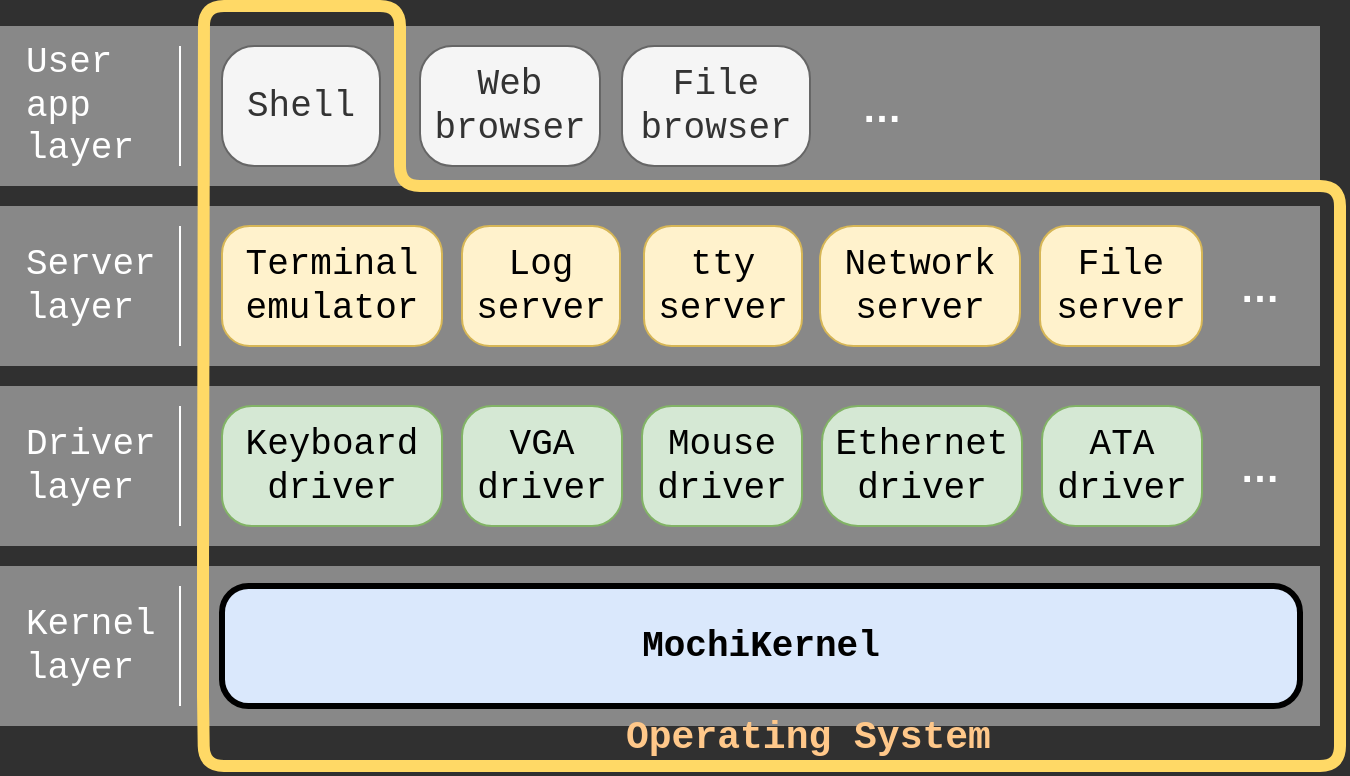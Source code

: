 <mxfile version="13.6.5" type="device"><diagram id="6ca3b7b4-abd3-a5e1-b41c-8805d1374c30" name="ページ1"><mxGraphModel dx="1422" dy="751" grid="1" gridSize="10" guides="1" tooltips="1" connect="1" arrows="1" fold="1" page="1" pageScale="1" pageWidth="827" pageHeight="1169" background="#303030" math="0" shadow="0"><root><mxCell id="0"/><mxCell id="1" parent="0"/><mxCell id="11" value="Kernel&lt;br&gt;&lt;div style=&quot;text-align: left&quot;&gt;&lt;span&gt;layer&lt;/span&gt;&lt;/div&gt;" style="rounded=0;whiteSpace=wrap;html=1;fontFamily=Courier New;fontSize=18;align=left;spacingLeft=11;fillColor=#888888;strokeColor=none;fontColor=#ffffff;" parent="1" vertex="1"><mxGeometry x="130" y="370" width="660" height="80" as="geometry"/></mxCell><mxCell id="10" value="Server&lt;br&gt;&lt;div style=&quot;text-align: left&quot;&gt;&lt;span&gt;layer&lt;/span&gt;&lt;/div&gt;" style="rounded=0;whiteSpace=wrap;html=1;fontFamily=Courier New;fontSize=18;align=left;spacingLeft=11;fillColor=#888888;strokeColor=none;fontColor=#ffffff;" parent="1" vertex="1"><mxGeometry x="130" y="190" width="660" height="80" as="geometry"/></mxCell><mxCell id="9" value="Driver&lt;br&gt;&lt;div style=&quot;text-align: left&quot;&gt;&lt;span&gt;layer&lt;/span&gt;&lt;/div&gt;" style="rounded=0;whiteSpace=wrap;html=1;fontFamily=Courier New;fontSize=18;align=left;spacingLeft=11;fillColor=#888888;strokeColor=none;fontColor=#ffffff;" parent="1" vertex="1"><mxGeometry x="130" y="280" width="660" height="80" as="geometry"/></mxCell><mxCell id="16" value="User&lt;br&gt;app&lt;br&gt;&lt;div style=&quot;text-align: left&quot;&gt;&lt;span&gt;layer&lt;/span&gt;&lt;/div&gt;" style="rounded=0;whiteSpace=wrap;html=1;fontFamily=Courier New;fontSize=18;align=left;spacingLeft=11;fillColor=#888888;strokeColor=none;fontColor=#ffffff;" parent="1" vertex="1"><mxGeometry x="130" y="100" width="660" height="80" as="geometry"/></mxCell><mxCell id="2" value="MochiKernel&lt;br style=&quot;font-size: 18px;&quot;&gt;" style="rounded=1;whiteSpace=wrap;html=1;arcSize=22;fontSize=18;fontFamily=Courier New;fontStyle=1;fillColor=#dae8fc;strokeColor=#000000;strokeWidth=3;" parent="1" vertex="1"><mxGeometry x="241" y="380" width="539" height="60" as="geometry"/></mxCell><mxCell id="3" value="Keyboard&lt;br&gt;driver&lt;br&gt;" style="rounded=1;whiteSpace=wrap;html=1;fontFamily=Courier New;fontSize=18;arcSize=25;fillColor=#d5e8d4;strokeColor=#82b366;" parent="1" vertex="1"><mxGeometry x="241" y="290" width="110" height="60" as="geometry"/></mxCell><mxCell id="4" value="VGA&lt;br&gt;driver&lt;br&gt;" style="rounded=1;whiteSpace=wrap;html=1;fontFamily=Courier New;fontSize=18;arcSize=25;fillColor=#d5e8d4;strokeColor=#82b366;" parent="1" vertex="1"><mxGeometry x="361" y="290" width="80" height="60" as="geometry"/></mxCell><mxCell id="5" value="Mouse&lt;br&gt;driver&lt;br&gt;" style="rounded=1;whiteSpace=wrap;html=1;fontFamily=Courier New;fontSize=18;arcSize=25;fillColor=#d5e8d4;strokeColor=#82b366;" parent="1" vertex="1"><mxGeometry x="451" y="290" width="80" height="60" as="geometry"/></mxCell><mxCell id="6" value="File&lt;br&gt;server&lt;br&gt;" style="rounded=1;whiteSpace=wrap;html=1;fontFamily=Courier New;fontSize=18;arcSize=22;fillColor=#fff2cc;strokeColor=#d6b656;" parent="1" vertex="1"><mxGeometry x="650" y="200" width="81" height="60" as="geometry"/></mxCell><mxCell id="7" value="ATA&lt;br&gt;driver&lt;br&gt;" style="rounded=1;whiteSpace=wrap;html=1;fontFamily=Courier New;fontSize=18;arcSize=28;fillColor=#d5e8d4;strokeColor=#82b366;" parent="1" vertex="1"><mxGeometry x="651" y="290" width="80" height="60" as="geometry"/></mxCell><mxCell id="8" value="Terminal&lt;br&gt;emulator&lt;br&gt;" style="rounded=1;whiteSpace=wrap;html=1;fontFamily=Courier New;fontSize=18;arcSize=23;fillColor=#fff2cc;strokeColor=#d6b656;glass=0;shadow=0;comic=0;" parent="1" vertex="1"><mxGeometry x="241" y="200" width="110" height="60" as="geometry"/></mxCell><mxCell id="12" value="" style="endArrow=none;html=1;fontFamily=Courier New;fontSize=18;strokeColor=#FFFFFF;" parent="1" edge="1"><mxGeometry width="50" height="50" relative="1" as="geometry"><mxPoint x="220" y="440" as="sourcePoint"/><mxPoint x="220" y="380" as="targetPoint"/></mxGeometry></mxCell><mxCell id="13" value="" style="endArrow=none;html=1;fontFamily=Courier New;fontSize=18;strokeColor=#FFFFFF;" parent="1" edge="1"><mxGeometry width="50" height="50" relative="1" as="geometry"><mxPoint x="220" y="350" as="sourcePoint"/><mxPoint x="220" y="290" as="targetPoint"/></mxGeometry></mxCell><mxCell id="14" value="" style="endArrow=none;html=1;fontFamily=Courier New;fontSize=18;strokeColor=#FFFFFF;" parent="1" edge="1"><mxGeometry width="50" height="50" relative="1" as="geometry"><mxPoint x="220" y="350" as="sourcePoint"/><mxPoint x="220" y="290" as="targetPoint"/></mxGeometry></mxCell><mxCell id="15" value="" style="endArrow=none;html=1;fontFamily=Courier New;fontSize=18;strokeColor=#FFFFFF;" parent="1" edge="1"><mxGeometry width="50" height="50" relative="1" as="geometry"><mxPoint x="220" y="260" as="sourcePoint"/><mxPoint x="220" y="200" as="targetPoint"/></mxGeometry></mxCell><mxCell id="17" value="" style="endArrow=none;html=1;fontFamily=Courier New;fontSize=18;strokeColor=#FFFFFF;" parent="1" edge="1"><mxGeometry width="50" height="50" relative="1" as="geometry"><mxPoint x="220" y="170" as="sourcePoint"/><mxPoint x="220" y="110" as="targetPoint"/></mxGeometry></mxCell><mxCell id="20" value="Shell&lt;br&gt;" style="rounded=1;whiteSpace=wrap;html=1;fontFamily=Courier New;fontSize=18;arcSize=27;fillColor=#f5f5f5;strokeColor=#666666;fontColor=#333333;" parent="1" vertex="1"><mxGeometry x="241" y="110" width="79" height="60" as="geometry"/></mxCell><mxCell id="21" value="Network&lt;br&gt;server&lt;br&gt;" style="rounded=1;whiteSpace=wrap;html=1;fontFamily=Courier New;fontSize=18;arcSize=28;fillColor=#fff2cc;strokeColor=#d6b656;" parent="1" vertex="1"><mxGeometry x="540" y="200" width="100" height="60" as="geometry"/></mxCell><mxCell id="22" value="Ethernet&lt;br&gt;driver&lt;br&gt;" style="rounded=1;whiteSpace=wrap;html=1;fontFamily=Courier New;fontSize=18;arcSize=30;fillColor=#d5e8d4;strokeColor=#82b366;" parent="1" vertex="1"><mxGeometry x="541" y="290" width="100" height="60" as="geometry"/></mxCell><mxCell id="23" value="Log&lt;br&gt;server&lt;br&gt;" style="rounded=1;whiteSpace=wrap;html=1;fontFamily=Courier New;fontSize=18;arcSize=23;fillColor=#fff2cc;strokeColor=#d6b656;glass=0;shadow=0;comic=0;" parent="1" vertex="1"><mxGeometry x="361" y="200" width="79" height="60" as="geometry"/></mxCell><mxCell id="28" value="Web&lt;br&gt;browser&lt;br&gt;" style="rounded=1;whiteSpace=wrap;html=1;fontFamily=Courier New;fontSize=18;arcSize=27;fillColor=#f5f5f5;strokeColor=#666666;fontColor=#333333;" parent="1" vertex="1"><mxGeometry x="340" y="110" width="90" height="60" as="geometry"/></mxCell><mxCell id="29" value="tty&lt;br&gt;server" style="rounded=1;whiteSpace=wrap;html=1;fontFamily=Courier New;fontSize=18;arcSize=23;fillColor=#fff2cc;strokeColor=#d6b656;glass=0;shadow=0;comic=0;" parent="1" vertex="1"><mxGeometry x="452" y="200" width="79" height="60" as="geometry"/></mxCell><mxCell id="30" value="File&lt;br&gt;browser&lt;br&gt;" style="rounded=1;whiteSpace=wrap;html=1;fontFamily=Courier New;fontSize=18;arcSize=27;fillColor=#f5f5f5;strokeColor=#666666;fontColor=#333333;" parent="1" vertex="1"><mxGeometry x="441" y="110" width="94" height="60" as="geometry"/></mxCell><mxCell id="51" value="" style="endArrow=none;html=1;strokeColor=#FFD966;fontFamily=Courier New;fontSize=19;fontColor=#FFC88A;strokeWidth=6;rounded=1;jumpSize=0;jumpStyle=none;startSize=6;" parent="1" edge="1"><mxGeometry width="50" height="50" relative="1" as="geometry"><mxPoint x="231.5" y="435" as="sourcePoint"/><mxPoint x="231.5" y="435" as="targetPoint"/><Array as="points"><mxPoint x="231.5" y="375"/><mxPoint x="232" y="90"/><mxPoint x="330" y="90"/><mxPoint x="330" y="180"/><mxPoint x="800" y="180"/><mxPoint x="800" y="470"/><mxPoint x="232" y="470"/></Array></mxGeometry></mxCell><mxCell id="57" value="Operating System" style="text;html=1;resizable=0;points=[];autosize=1;align=left;verticalAlign=bottom;spacingTop=-4;fontSize=19;fontFamily=Courier New;fontColor=#FFC88A;fontStyle=1" parent="1" vertex="1"><mxGeometry x="441" y="450" width="200" height="20" as="geometry"/></mxCell><mxCell id="U7PgriPcFAoPrzX71Ocr-59" value="…" style="text;html=1;strokeColor=none;fillColor=none;align=center;verticalAlign=middle;whiteSpace=wrap;rounded=0;fontColor=#FFFFFF;fontStyle=1;fontSize=20;" vertex="1" parent="1"><mxGeometry x="551" y="130" width="40" height="20" as="geometry"/></mxCell><mxCell id="U7PgriPcFAoPrzX71Ocr-60" value="…" style="text;html=1;strokeColor=none;fillColor=none;align=center;verticalAlign=middle;whiteSpace=wrap;rounded=0;fontColor=#FFFFFF;fontStyle=1;fontSize=20;" vertex="1" parent="1"><mxGeometry x="740" y="220" width="40" height="20" as="geometry"/></mxCell><mxCell id="U7PgriPcFAoPrzX71Ocr-61" value="…" style="text;html=1;strokeColor=none;fillColor=none;align=center;verticalAlign=middle;whiteSpace=wrap;rounded=0;fontColor=#FFFFFF;fontStyle=1;fontSize=20;" vertex="1" parent="1"><mxGeometry x="740" y="310" width="40" height="20" as="geometry"/></mxCell></root></mxGraphModel></diagram></mxfile>